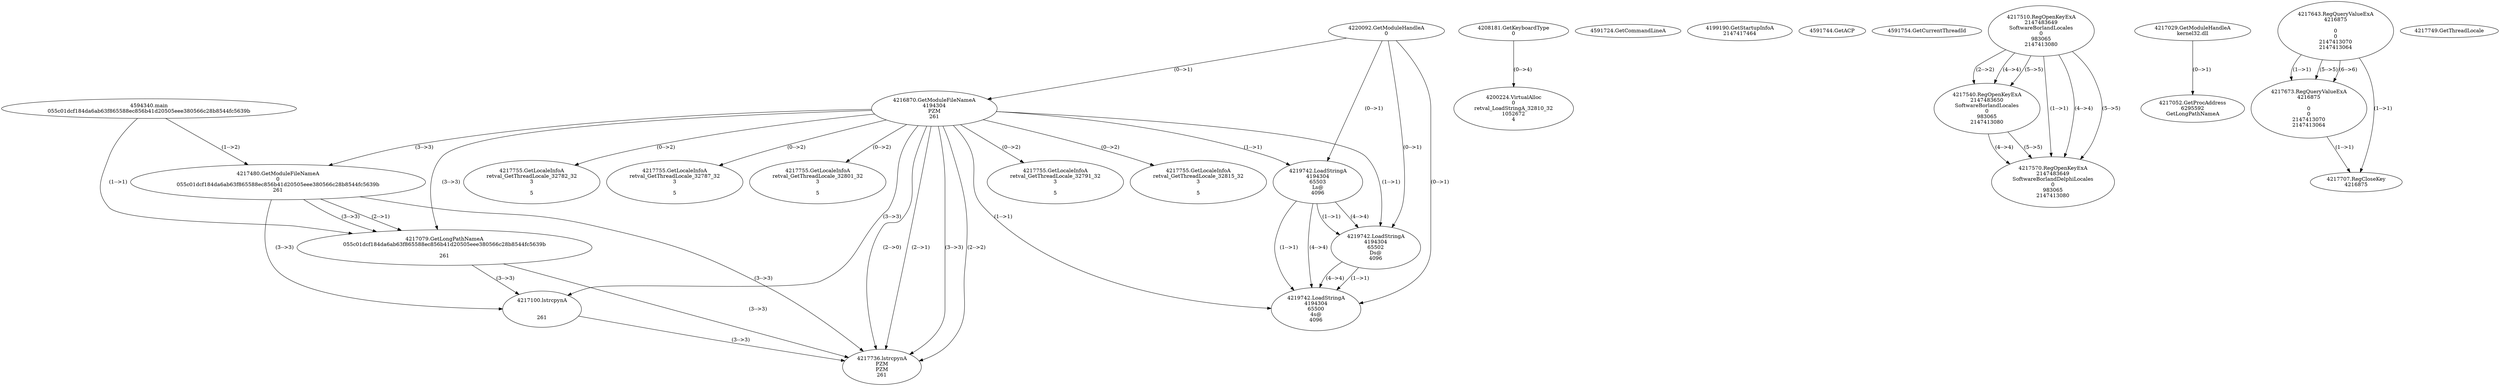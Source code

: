 // Global SCDG with merge call
digraph {
	0 [label="4594340.main
055c01dcf184da6ab63f865588ec856b41d20505eee380566c28b8544fc5639b"]
	1 [label="4220092.GetModuleHandleA
0"]
	2 [label="4208181.GetKeyboardType
0"]
	3 [label="4591724.GetCommandLineA
"]
	4 [label="4199190.GetStartupInfoA
2147417464"]
	5 [label="4591744.GetACP
"]
	6 [label="4591754.GetCurrentThreadId
"]
	7 [label="4216870.GetModuleFileNameA
4194304
PZM
261"]
	1 -> 7 [label="(0-->1)"]
	8 [label="4217480.GetModuleFileNameA
0
055c01dcf184da6ab63f865588ec856b41d20505eee380566c28b8544fc5639b
261"]
	0 -> 8 [label="(1-->2)"]
	7 -> 8 [label="(3-->3)"]
	9 [label="4217510.RegOpenKeyExA
2147483649
Software\Borland\Locales
0
983065
2147413080"]
	10 [label="4217540.RegOpenKeyExA
2147483650
Software\Borland\Locales
0
983065
2147413080"]
	9 -> 10 [label="(2-->2)"]
	9 -> 10 [label="(4-->4)"]
	9 -> 10 [label="(5-->5)"]
	11 [label="4217570.RegOpenKeyExA
2147483649
Software\Borland\Delphi\Locales
0
983065
2147413080"]
	9 -> 11 [label="(1-->1)"]
	9 -> 11 [label="(4-->4)"]
	10 -> 11 [label="(4-->4)"]
	9 -> 11 [label="(5-->5)"]
	10 -> 11 [label="(5-->5)"]
	12 [label="4217029.GetModuleHandleA
kernel32.dll"]
	13 [label="4217052.GetProcAddress
6295592
GetLongPathNameA"]
	12 -> 13 [label="(0-->1)"]
	14 [label="4217079.GetLongPathNameA
055c01dcf184da6ab63f865588ec856b41d20505eee380566c28b8544fc5639b

261"]
	0 -> 14 [label="(1-->1)"]
	8 -> 14 [label="(2-->1)"]
	7 -> 14 [label="(3-->3)"]
	8 -> 14 [label="(3-->3)"]
	15 [label="4217100.lstrcpynA


261"]
	7 -> 15 [label="(3-->3)"]
	8 -> 15 [label="(3-->3)"]
	14 -> 15 [label="(3-->3)"]
	16 [label="4217643.RegQueryValueExA
4216875

0
0
2147413070
2147413064"]
	17 [label="4217673.RegQueryValueExA
4216875

0
0
2147413070
2147413064"]
	16 -> 17 [label="(1-->1)"]
	16 -> 17 [label="(5-->5)"]
	16 -> 17 [label="(6-->6)"]
	18 [label="4217707.RegCloseKey
4216875"]
	16 -> 18 [label="(1-->1)"]
	17 -> 18 [label="(1-->1)"]
	19 [label="4217736.lstrcpynA
PZM
PZM
261"]
	7 -> 19 [label="(2-->1)"]
	7 -> 19 [label="(2-->2)"]
	7 -> 19 [label="(3-->3)"]
	8 -> 19 [label="(3-->3)"]
	14 -> 19 [label="(3-->3)"]
	15 -> 19 [label="(3-->3)"]
	7 -> 19 [label="(2-->0)"]
	20 [label="4217749.GetThreadLocale
"]
	21 [label="4217755.GetLocaleInfoA
retval_GetThreadLocale_32791_32
3

5"]
	7 -> 21 [label="(0-->2)"]
	22 [label="4219742.LoadStringA
4194304
65503
Ls@
4096"]
	1 -> 22 [label="(0-->1)"]
	7 -> 22 [label="(1-->1)"]
	23 [label="4200224.VirtualAlloc
0
retval_LoadStringA_32810_32
1052672
4"]
	2 -> 23 [label="(0-->4)"]
	24 [label="4217755.GetLocaleInfoA
retval_GetThreadLocale_32815_32
3

5"]
	7 -> 24 [label="(0-->2)"]
	25 [label="4219742.LoadStringA
4194304
65502
Ds@
4096"]
	1 -> 25 [label="(0-->1)"]
	7 -> 25 [label="(1-->1)"]
	22 -> 25 [label="(1-->1)"]
	22 -> 25 [label="(4-->4)"]
	26 [label="4217755.GetLocaleInfoA
retval_GetThreadLocale_32782_32
3

5"]
	7 -> 26 [label="(0-->2)"]
	27 [label="4217755.GetLocaleInfoA
retval_GetThreadLocale_32787_32
3

5"]
	7 -> 27 [label="(0-->2)"]
	28 [label="4217755.GetLocaleInfoA
retval_GetThreadLocale_32801_32
3

5"]
	7 -> 28 [label="(0-->2)"]
	29 [label="4219742.LoadStringA
4194304
65500
4s@
4096"]
	1 -> 29 [label="(0-->1)"]
	7 -> 29 [label="(1-->1)"]
	22 -> 29 [label="(1-->1)"]
	25 -> 29 [label="(1-->1)"]
	22 -> 29 [label="(4-->4)"]
	25 -> 29 [label="(4-->4)"]
}
